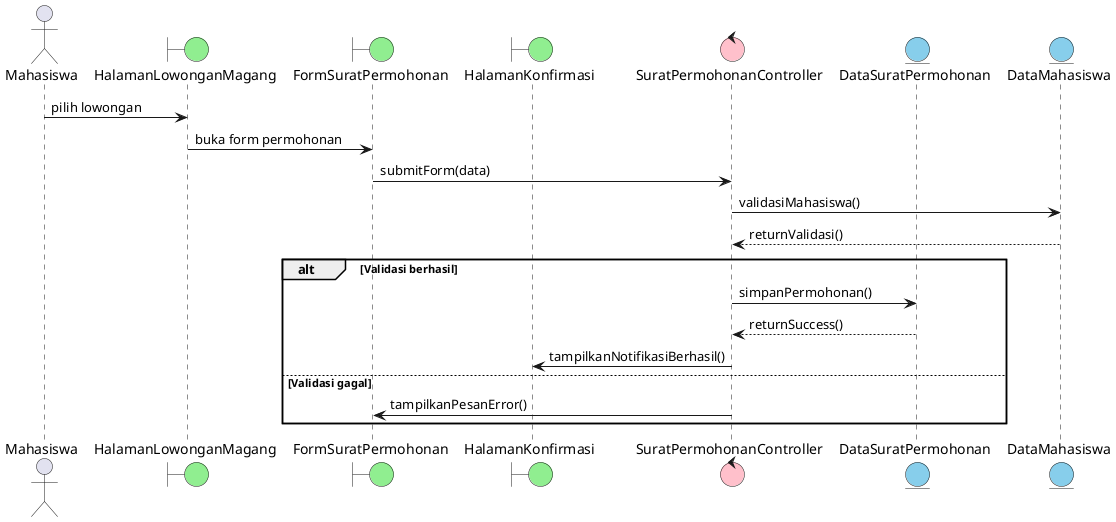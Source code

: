 @startuml mengajukan-surat-permohonan-magang

actor Mahasiswa

boundary HalamanLowonganMagang #LightGreen
boundary FormSuratPermohonan #LightGreen
boundary HalamanKonfirmasi #LightGreen

control SuratPermohonanController #Pink

entity DataSuratPermohonan #SkyBlue
entity DataMahasiswa #SkyBlue

Mahasiswa -> HalamanLowonganMagang : pilih lowongan
HalamanLowonganMagang -> FormSuratPermohonan : buka form permohonan
FormSuratPermohonan -> SuratPermohonanController : submitForm(data)
SuratPermohonanController -> DataMahasiswa : validasiMahasiswa()
DataMahasiswa --> SuratPermohonanController : returnValidasi()

alt Validasi berhasil
    SuratPermohonanController -> DataSuratPermohonan : simpanPermohonan()
    DataSuratPermohonan --> SuratPermohonanController : returnSuccess()
    SuratPermohonanController -> HalamanKonfirmasi : tampilkanNotifikasiBerhasil()
else Validasi gagal
    SuratPermohonanController -> FormSuratPermohonan : tampilkanPesanError()
end

@enduml
